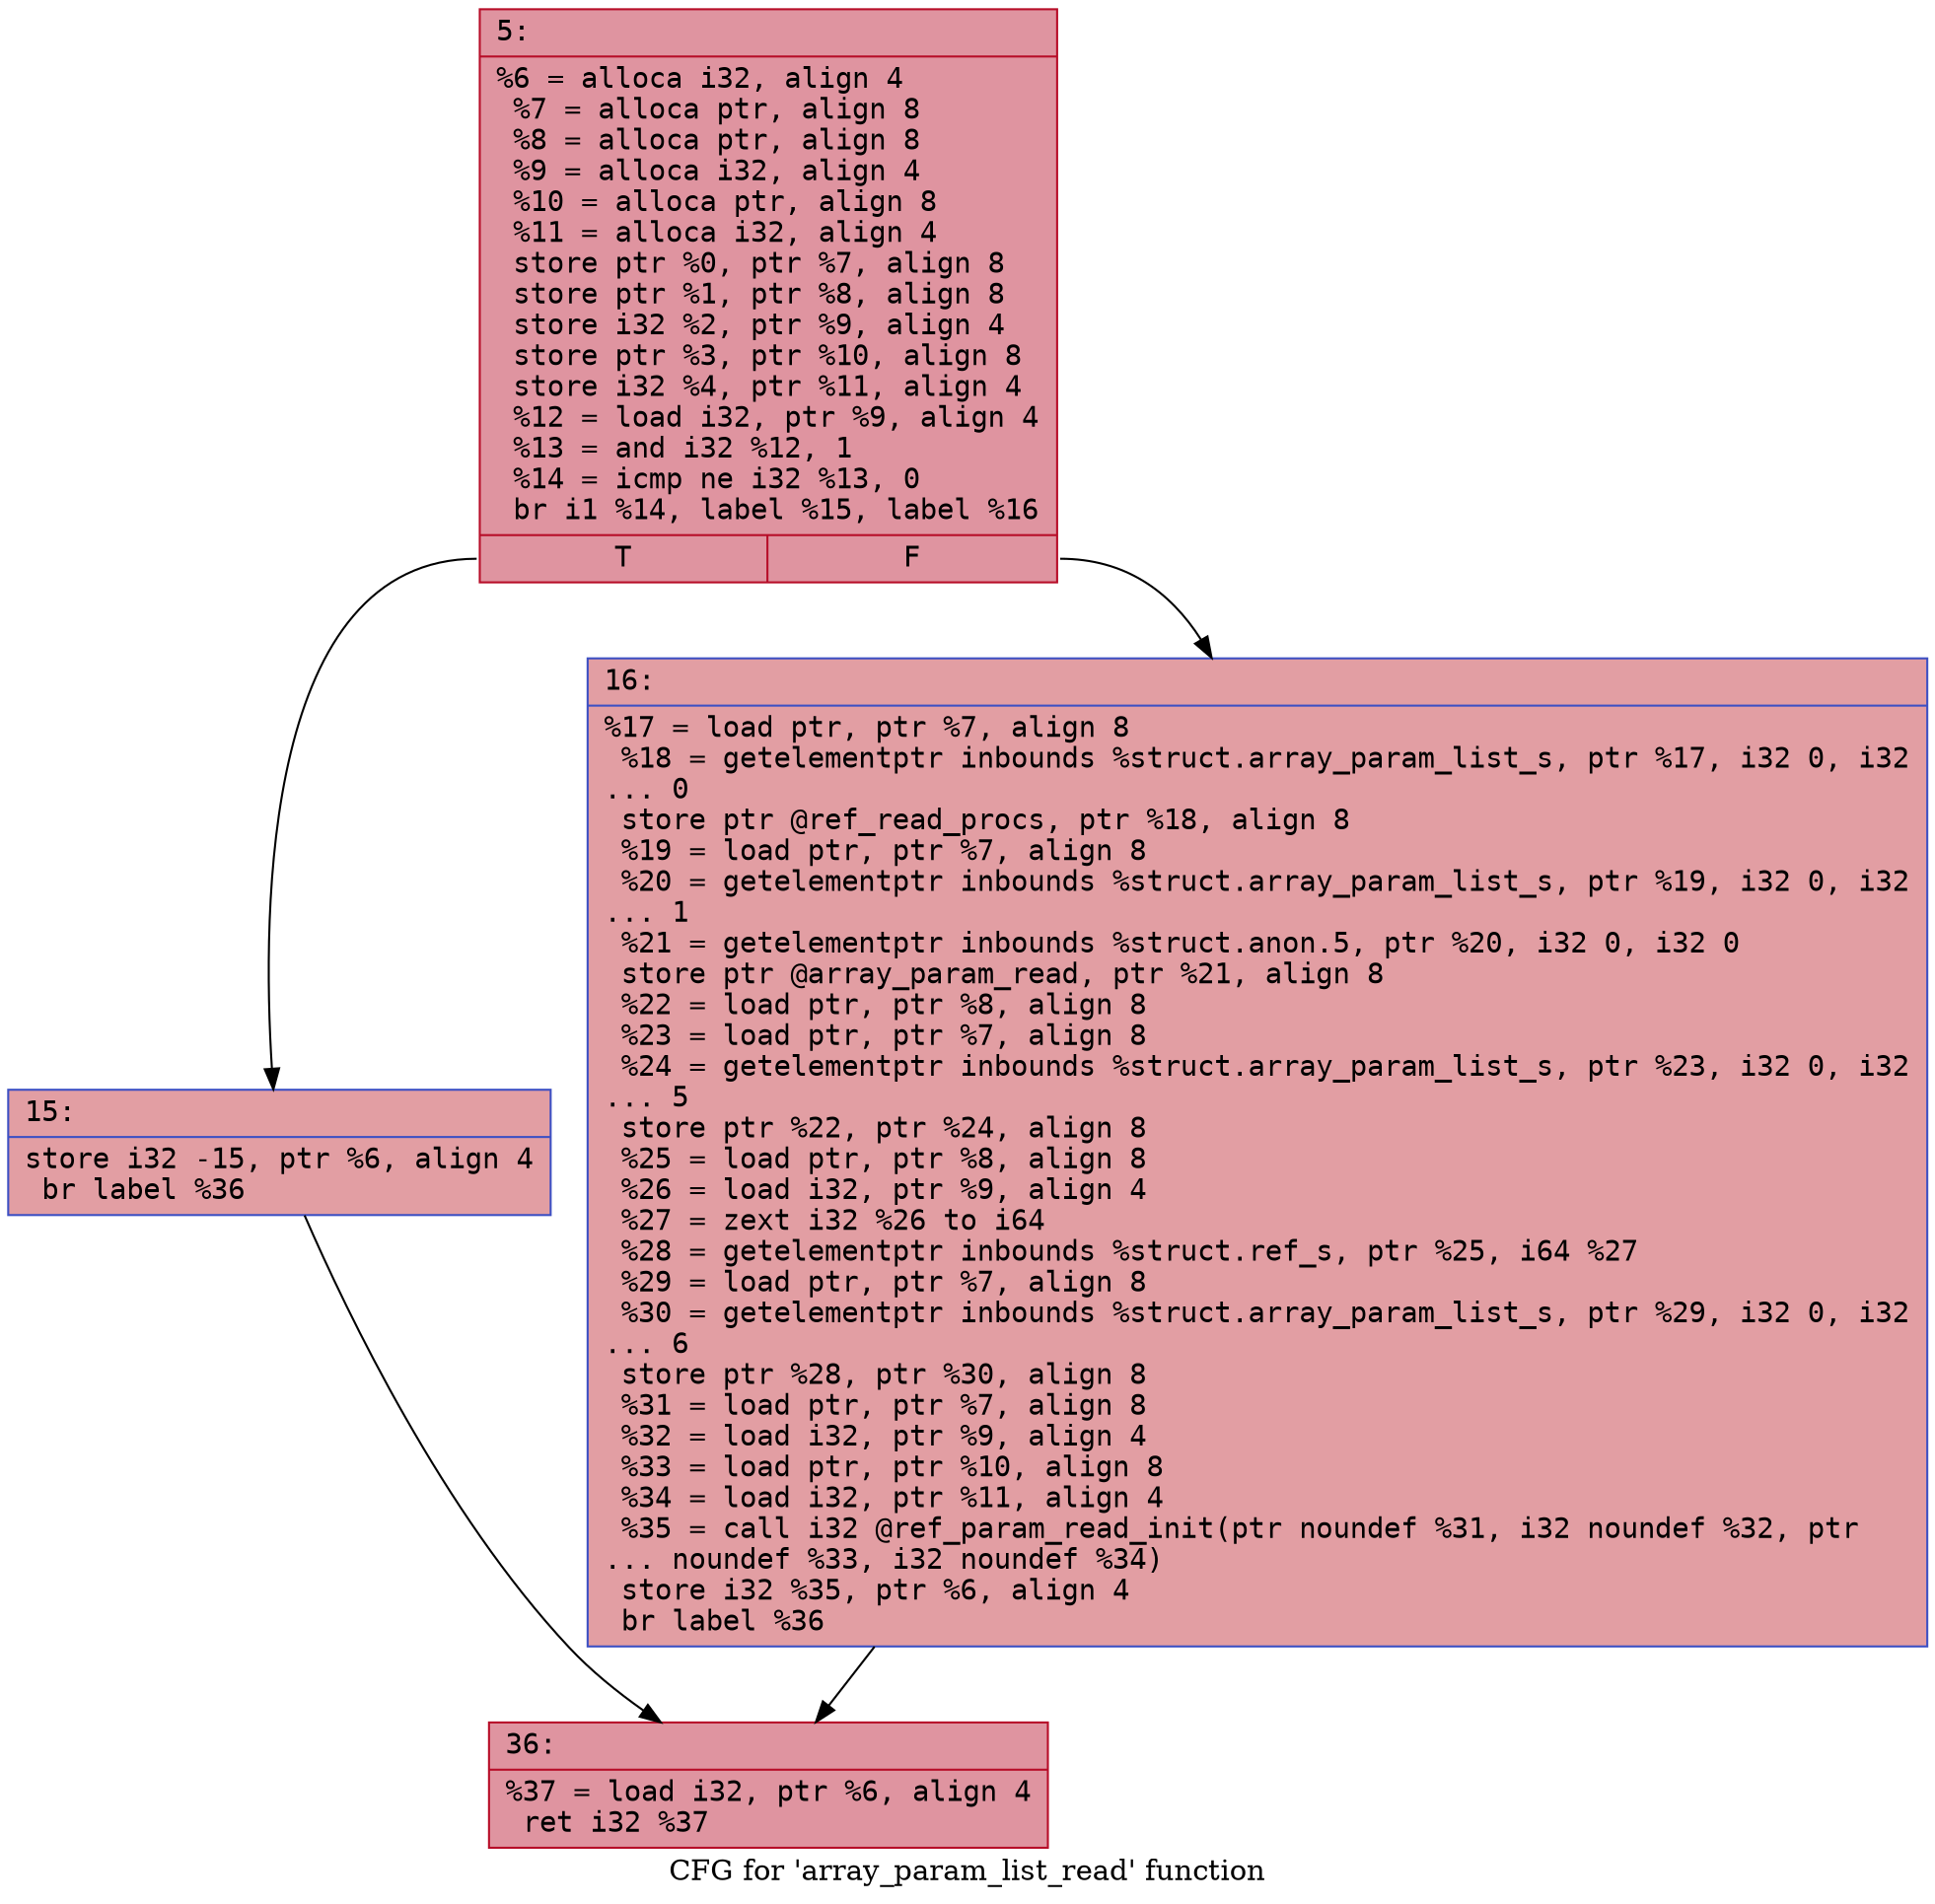 digraph "CFG for 'array_param_list_read' function" {
	label="CFG for 'array_param_list_read' function";

	Node0x6000017aea30 [shape=record,color="#b70d28ff", style=filled, fillcolor="#b70d2870" fontname="Courier",label="{5:\l|  %6 = alloca i32, align 4\l  %7 = alloca ptr, align 8\l  %8 = alloca ptr, align 8\l  %9 = alloca i32, align 4\l  %10 = alloca ptr, align 8\l  %11 = alloca i32, align 4\l  store ptr %0, ptr %7, align 8\l  store ptr %1, ptr %8, align 8\l  store i32 %2, ptr %9, align 4\l  store ptr %3, ptr %10, align 8\l  store i32 %4, ptr %11, align 4\l  %12 = load i32, ptr %9, align 4\l  %13 = and i32 %12, 1\l  %14 = icmp ne i32 %13, 0\l  br i1 %14, label %15, label %16\l|{<s0>T|<s1>F}}"];
	Node0x6000017aea30:s0 -> Node0x6000017aea80[tooltip="5 -> 15\nProbability 50.00%" ];
	Node0x6000017aea30:s1 -> Node0x6000017aead0[tooltip="5 -> 16\nProbability 50.00%" ];
	Node0x6000017aea80 [shape=record,color="#3d50c3ff", style=filled, fillcolor="#be242e70" fontname="Courier",label="{15:\l|  store i32 -15, ptr %6, align 4\l  br label %36\l}"];
	Node0x6000017aea80 -> Node0x6000017aeb20[tooltip="15 -> 36\nProbability 100.00%" ];
	Node0x6000017aead0 [shape=record,color="#3d50c3ff", style=filled, fillcolor="#be242e70" fontname="Courier",label="{16:\l|  %17 = load ptr, ptr %7, align 8\l  %18 = getelementptr inbounds %struct.array_param_list_s, ptr %17, i32 0, i32\l... 0\l  store ptr @ref_read_procs, ptr %18, align 8\l  %19 = load ptr, ptr %7, align 8\l  %20 = getelementptr inbounds %struct.array_param_list_s, ptr %19, i32 0, i32\l... 1\l  %21 = getelementptr inbounds %struct.anon.5, ptr %20, i32 0, i32 0\l  store ptr @array_param_read, ptr %21, align 8\l  %22 = load ptr, ptr %8, align 8\l  %23 = load ptr, ptr %7, align 8\l  %24 = getelementptr inbounds %struct.array_param_list_s, ptr %23, i32 0, i32\l... 5\l  store ptr %22, ptr %24, align 8\l  %25 = load ptr, ptr %8, align 8\l  %26 = load i32, ptr %9, align 4\l  %27 = zext i32 %26 to i64\l  %28 = getelementptr inbounds %struct.ref_s, ptr %25, i64 %27\l  %29 = load ptr, ptr %7, align 8\l  %30 = getelementptr inbounds %struct.array_param_list_s, ptr %29, i32 0, i32\l... 6\l  store ptr %28, ptr %30, align 8\l  %31 = load ptr, ptr %7, align 8\l  %32 = load i32, ptr %9, align 4\l  %33 = load ptr, ptr %10, align 8\l  %34 = load i32, ptr %11, align 4\l  %35 = call i32 @ref_param_read_init(ptr noundef %31, i32 noundef %32, ptr\l... noundef %33, i32 noundef %34)\l  store i32 %35, ptr %6, align 4\l  br label %36\l}"];
	Node0x6000017aead0 -> Node0x6000017aeb20[tooltip="16 -> 36\nProbability 100.00%" ];
	Node0x6000017aeb20 [shape=record,color="#b70d28ff", style=filled, fillcolor="#b70d2870" fontname="Courier",label="{36:\l|  %37 = load i32, ptr %6, align 4\l  ret i32 %37\l}"];
}
